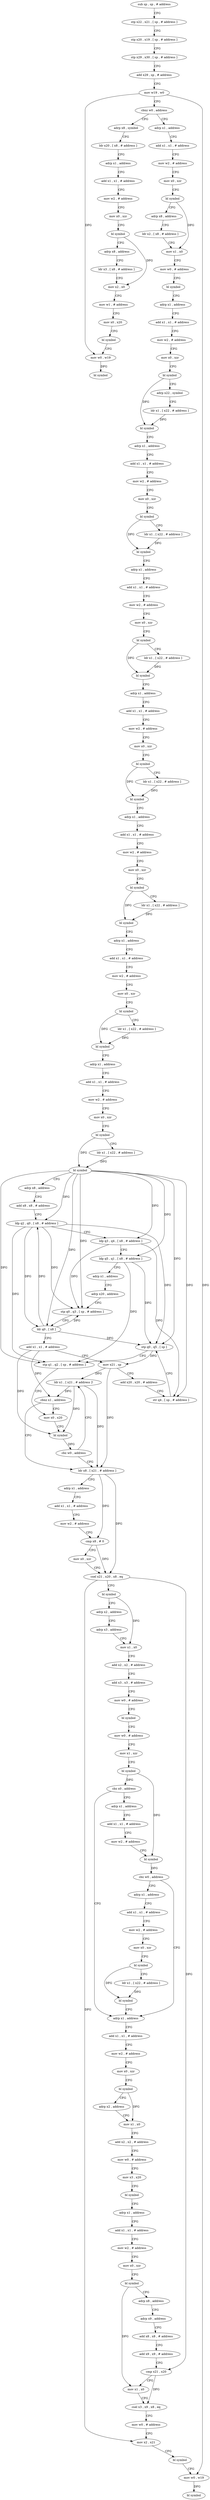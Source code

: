 digraph "func" {
"4200060" [label = "sub sp , sp , # address" ]
"4200064" [label = "stp x22 , x21 , [ sp , # address ]" ]
"4200068" [label = "stp x20 , x19 , [ sp , # address ]" ]
"4200072" [label = "stp x29 , x30 , [ sp , # address ]" ]
"4200076" [label = "add x29 , sp , # address" ]
"4200080" [label = "mov w19 , w0" ]
"4200084" [label = "cbnz w0 , address" ]
"4200644" [label = "adrp x8 , symbol" ]
"4200088" [label = "adrp x1 , address" ]
"4200648" [label = "ldr x20 , [ x8 , # address ]" ]
"4200652" [label = "adrp x1 , address" ]
"4200656" [label = "add x1 , x1 , # address" ]
"4200660" [label = "mov w2 , # address" ]
"4200664" [label = "mov x0 , xzr" ]
"4200668" [label = "bl symbol" ]
"4200672" [label = "adrp x8 , address" ]
"4200676" [label = "ldr x3 , [ x8 , # address ]" ]
"4200680" [label = "mov x2 , x0" ]
"4200684" [label = "mov w1 , # address" ]
"4200688" [label = "mov x0 , x20" ]
"4200692" [label = "bl symbol" ]
"4200696" [label = "mov w0 , w19" ]
"4200700" [label = "bl symbol" ]
"4200092" [label = "add x1 , x1 , # address" ]
"4200096" [label = "mov w2 , # address" ]
"4200100" [label = "mov x0 , xzr" ]
"4200104" [label = "bl symbol" ]
"4200108" [label = "adrp x8 , address" ]
"4200112" [label = "ldr x2 , [ x8 , # address ]" ]
"4200116" [label = "mov x1 , x0" ]
"4200120" [label = "mov w0 , # address" ]
"4200124" [label = "bl symbol" ]
"4200128" [label = "adrp x1 , address" ]
"4200132" [label = "add x1 , x1 , # address" ]
"4200136" [label = "mov w2 , # address" ]
"4200140" [label = "mov x0 , xzr" ]
"4200144" [label = "bl symbol" ]
"4200148" [label = "adrp x22 , symbol" ]
"4200152" [label = "ldr x1 , [ x22 , # address ]" ]
"4200156" [label = "bl symbol" ]
"4200160" [label = "adrp x1 , address" ]
"4200164" [label = "add x1 , x1 , # address" ]
"4200168" [label = "mov w2 , # address" ]
"4200172" [label = "mov x0 , xzr" ]
"4200176" [label = "bl symbol" ]
"4200180" [label = "ldr x1 , [ x22 , # address ]" ]
"4200184" [label = "bl symbol" ]
"4200188" [label = "adrp x1 , address" ]
"4200192" [label = "add x1 , x1 , # address" ]
"4200196" [label = "mov w2 , # address" ]
"4200200" [label = "mov x0 , xzr" ]
"4200204" [label = "bl symbol" ]
"4200208" [label = "ldr x1 , [ x22 , # address ]" ]
"4200212" [label = "bl symbol" ]
"4200216" [label = "adrp x1 , address" ]
"4200220" [label = "add x1 , x1 , # address" ]
"4200224" [label = "mov w2 , # address" ]
"4200228" [label = "mov x0 , xzr" ]
"4200232" [label = "bl symbol" ]
"4200236" [label = "ldr x1 , [ x22 , # address ]" ]
"4200240" [label = "bl symbol" ]
"4200244" [label = "adrp x1 , address" ]
"4200248" [label = "add x1 , x1 , # address" ]
"4200252" [label = "mov w2 , # address" ]
"4200256" [label = "mov x0 , xzr" ]
"4200260" [label = "bl symbol" ]
"4200264" [label = "ldr x1 , [ x22 , # address ]" ]
"4200268" [label = "bl symbol" ]
"4200272" [label = "adrp x1 , address" ]
"4200276" [label = "add x1 , x1 , # address" ]
"4200280" [label = "mov w2 , # address" ]
"4200284" [label = "mov x0 , xzr" ]
"4200288" [label = "bl symbol" ]
"4200292" [label = "ldr x1 , [ x22 , # address ]" ]
"4200296" [label = "bl symbol" ]
"4200300" [label = "adrp x1 , address" ]
"4200304" [label = "add x1 , x1 , # address" ]
"4200308" [label = "mov w2 , # address" ]
"4200312" [label = "mov x0 , xzr" ]
"4200316" [label = "bl symbol" ]
"4200320" [label = "ldr x1 , [ x22 , # address ]" ]
"4200324" [label = "bl symbol" ]
"4200328" [label = "adrp x8 , address" ]
"4200332" [label = "add x8 , x8 , # address" ]
"4200336" [label = "ldp q2 , q0 , [ x8 , # address ]" ]
"4200340" [label = "ldp q3 , q4 , [ x8 , # address ]" ]
"4200344" [label = "ldp q5 , q1 , [ x8 , # address ]" ]
"4200348" [label = "adrp x1 , address" ]
"4200352" [label = "adrp x20 , address" ]
"4200356" [label = "stp q0 , q3 , [ sp , # address ]" ]
"4200360" [label = "ldr q0 , [ x8 ]" ]
"4200364" [label = "add x1 , x1 , # address" ]
"4200368" [label = "mov x21 , sp" ]
"4200372" [label = "add x20 , x20 , # address" ]
"4200376" [label = "str q4 , [ sp , # address ]" ]
"4200380" [label = "stp q0 , q5 , [ sp ]" ]
"4200384" [label = "stp q1 , q2 , [ sp , # address ]" ]
"4200388" [label = "mov x0 , x20" ]
"4200408" [label = "ldr x8 , [ x21 , # address ]" ]
"4200412" [label = "adrp x1 , address" ]
"4200416" [label = "add x1 , x1 , # address" ]
"4200420" [label = "mov w2 , # address" ]
"4200424" [label = "cmp x8 , # 0" ]
"4200428" [label = "mov x0 , xzr" ]
"4200432" [label = "csel x21 , x20 , x8 , eq" ]
"4200436" [label = "bl symbol" ]
"4200440" [label = "adrp x2 , address" ]
"4200444" [label = "adrp x3 , address" ]
"4200448" [label = "mov x1 , x0" ]
"4200452" [label = "add x2 , x2 , # address" ]
"4200456" [label = "add x3 , x3 , # address" ]
"4200460" [label = "mov w0 , # address" ]
"4200464" [label = "bl symbol" ]
"4200468" [label = "mov w0 , # address" ]
"4200472" [label = "mov x1 , xzr" ]
"4200476" [label = "bl symbol" ]
"4200480" [label = "cbz x0 , address" ]
"4200532" [label = "adrp x1 , address" ]
"4200484" [label = "adrp x1 , address" ]
"4200400" [label = "ldr x1 , [ x21 , # address ]!" ]
"4200404" [label = "cbnz x1 , address" ]
"4200536" [label = "add x1 , x1 , # address" ]
"4200540" [label = "mov w2 , # address" ]
"4200544" [label = "mov x0 , xzr" ]
"4200548" [label = "bl symbol" ]
"4200552" [label = "adrp x2 , address" ]
"4200556" [label = "mov x1 , x0" ]
"4200560" [label = "add x2 , x2 , # address" ]
"4200564" [label = "mov w0 , # address" ]
"4200568" [label = "mov x3 , x20" ]
"4200572" [label = "bl symbol" ]
"4200576" [label = "adrp x1 , address" ]
"4200580" [label = "add x1 , x1 , # address" ]
"4200584" [label = "mov w2 , # address" ]
"4200588" [label = "mov x0 , xzr" ]
"4200592" [label = "bl symbol" ]
"4200596" [label = "adrp x8 , address" ]
"4200600" [label = "adrp x9 , address" ]
"4200604" [label = "add x8 , x8 , # address" ]
"4200608" [label = "add x9 , x9 , # address" ]
"4200612" [label = "cmp x21 , x20" ]
"4200616" [label = "mov x1 , x0" ]
"4200620" [label = "csel x3 , x9 , x8 , eq" ]
"4200624" [label = "mov w0 , # address" ]
"4200628" [label = "mov x2 , x21" ]
"4200632" [label = "bl symbol" ]
"4200636" [label = "mov w0 , w19" ]
"4200640" [label = "bl symbol" ]
"4200488" [label = "add x1 , x1 , # address" ]
"4200492" [label = "mov w2 , # address" ]
"4200496" [label = "bl symbol" ]
"4200500" [label = "cbz w0 , address" ]
"4200504" [label = "adrp x1 , address" ]
"4200392" [label = "bl symbol" ]
"4200396" [label = "cbz w0 , address" ]
"4200508" [label = "add x1 , x1 , # address" ]
"4200512" [label = "mov w2 , # address" ]
"4200516" [label = "mov x0 , xzr" ]
"4200520" [label = "bl symbol" ]
"4200524" [label = "ldr x1 , [ x22 , # address ]" ]
"4200528" [label = "bl symbol" ]
"4200060" -> "4200064" [ label = "CFG" ]
"4200064" -> "4200068" [ label = "CFG" ]
"4200068" -> "4200072" [ label = "CFG" ]
"4200072" -> "4200076" [ label = "CFG" ]
"4200076" -> "4200080" [ label = "CFG" ]
"4200080" -> "4200084" [ label = "CFG" ]
"4200080" -> "4200696" [ label = "DFG" ]
"4200080" -> "4200636" [ label = "DFG" ]
"4200084" -> "4200644" [ label = "CFG" ]
"4200084" -> "4200088" [ label = "CFG" ]
"4200644" -> "4200648" [ label = "CFG" ]
"4200088" -> "4200092" [ label = "CFG" ]
"4200648" -> "4200652" [ label = "CFG" ]
"4200652" -> "4200656" [ label = "CFG" ]
"4200656" -> "4200660" [ label = "CFG" ]
"4200660" -> "4200664" [ label = "CFG" ]
"4200664" -> "4200668" [ label = "CFG" ]
"4200668" -> "4200672" [ label = "CFG" ]
"4200668" -> "4200680" [ label = "DFG" ]
"4200672" -> "4200676" [ label = "CFG" ]
"4200676" -> "4200680" [ label = "CFG" ]
"4200680" -> "4200684" [ label = "CFG" ]
"4200684" -> "4200688" [ label = "CFG" ]
"4200688" -> "4200692" [ label = "CFG" ]
"4200692" -> "4200696" [ label = "CFG" ]
"4200696" -> "4200700" [ label = "DFG" ]
"4200092" -> "4200096" [ label = "CFG" ]
"4200096" -> "4200100" [ label = "CFG" ]
"4200100" -> "4200104" [ label = "CFG" ]
"4200104" -> "4200108" [ label = "CFG" ]
"4200104" -> "4200116" [ label = "DFG" ]
"4200108" -> "4200112" [ label = "CFG" ]
"4200112" -> "4200116" [ label = "CFG" ]
"4200116" -> "4200120" [ label = "CFG" ]
"4200120" -> "4200124" [ label = "CFG" ]
"4200124" -> "4200128" [ label = "CFG" ]
"4200128" -> "4200132" [ label = "CFG" ]
"4200132" -> "4200136" [ label = "CFG" ]
"4200136" -> "4200140" [ label = "CFG" ]
"4200140" -> "4200144" [ label = "CFG" ]
"4200144" -> "4200148" [ label = "CFG" ]
"4200144" -> "4200156" [ label = "DFG" ]
"4200148" -> "4200152" [ label = "CFG" ]
"4200152" -> "4200156" [ label = "DFG" ]
"4200156" -> "4200160" [ label = "CFG" ]
"4200160" -> "4200164" [ label = "CFG" ]
"4200164" -> "4200168" [ label = "CFG" ]
"4200168" -> "4200172" [ label = "CFG" ]
"4200172" -> "4200176" [ label = "CFG" ]
"4200176" -> "4200180" [ label = "CFG" ]
"4200176" -> "4200184" [ label = "DFG" ]
"4200180" -> "4200184" [ label = "DFG" ]
"4200184" -> "4200188" [ label = "CFG" ]
"4200188" -> "4200192" [ label = "CFG" ]
"4200192" -> "4200196" [ label = "CFG" ]
"4200196" -> "4200200" [ label = "CFG" ]
"4200200" -> "4200204" [ label = "CFG" ]
"4200204" -> "4200208" [ label = "CFG" ]
"4200204" -> "4200212" [ label = "DFG" ]
"4200208" -> "4200212" [ label = "DFG" ]
"4200212" -> "4200216" [ label = "CFG" ]
"4200216" -> "4200220" [ label = "CFG" ]
"4200220" -> "4200224" [ label = "CFG" ]
"4200224" -> "4200228" [ label = "CFG" ]
"4200228" -> "4200232" [ label = "CFG" ]
"4200232" -> "4200236" [ label = "CFG" ]
"4200232" -> "4200240" [ label = "DFG" ]
"4200236" -> "4200240" [ label = "DFG" ]
"4200240" -> "4200244" [ label = "CFG" ]
"4200244" -> "4200248" [ label = "CFG" ]
"4200248" -> "4200252" [ label = "CFG" ]
"4200252" -> "4200256" [ label = "CFG" ]
"4200256" -> "4200260" [ label = "CFG" ]
"4200260" -> "4200264" [ label = "CFG" ]
"4200260" -> "4200268" [ label = "DFG" ]
"4200264" -> "4200268" [ label = "DFG" ]
"4200268" -> "4200272" [ label = "CFG" ]
"4200272" -> "4200276" [ label = "CFG" ]
"4200276" -> "4200280" [ label = "CFG" ]
"4200280" -> "4200284" [ label = "CFG" ]
"4200284" -> "4200288" [ label = "CFG" ]
"4200288" -> "4200292" [ label = "CFG" ]
"4200288" -> "4200296" [ label = "DFG" ]
"4200292" -> "4200296" [ label = "DFG" ]
"4200296" -> "4200300" [ label = "CFG" ]
"4200300" -> "4200304" [ label = "CFG" ]
"4200304" -> "4200308" [ label = "CFG" ]
"4200308" -> "4200312" [ label = "CFG" ]
"4200312" -> "4200316" [ label = "CFG" ]
"4200316" -> "4200320" [ label = "CFG" ]
"4200316" -> "4200324" [ label = "DFG" ]
"4200320" -> "4200324" [ label = "DFG" ]
"4200324" -> "4200328" [ label = "CFG" ]
"4200324" -> "4200336" [ label = "DFG" ]
"4200324" -> "4200356" [ label = "DFG" ]
"4200324" -> "4200360" [ label = "DFG" ]
"4200324" -> "4200380" [ label = "DFG" ]
"4200324" -> "4200344" [ label = "DFG" ]
"4200324" -> "4200384" [ label = "DFG" ]
"4200324" -> "4200340" [ label = "DFG" ]
"4200324" -> "4200376" [ label = "DFG" ]
"4200328" -> "4200332" [ label = "CFG" ]
"4200332" -> "4200336" [ label = "CFG" ]
"4200336" -> "4200340" [ label = "CFG" ]
"4200336" -> "4200356" [ label = "DFG" ]
"4200336" -> "4200360" [ label = "DFG" ]
"4200336" -> "4200380" [ label = "DFG" ]
"4200336" -> "4200384" [ label = "DFG" ]
"4200340" -> "4200344" [ label = "CFG" ]
"4200340" -> "4200356" [ label = "DFG" ]
"4200340" -> "4200376" [ label = "DFG" ]
"4200344" -> "4200348" [ label = "CFG" ]
"4200344" -> "4200380" [ label = "DFG" ]
"4200344" -> "4200384" [ label = "DFG" ]
"4200348" -> "4200352" [ label = "CFG" ]
"4200352" -> "4200356" [ label = "CFG" ]
"4200356" -> "4200360" [ label = "CFG" ]
"4200360" -> "4200364" [ label = "CFG" ]
"4200360" -> "4200336" [ label = "DFG" ]
"4200360" -> "4200356" [ label = "DFG" ]
"4200360" -> "4200380" [ label = "DFG" ]
"4200364" -> "4200368" [ label = "CFG" ]
"4200364" -> "4200392" [ label = "DFG" ]
"4200364" -> "4200404" [ label = "DFG" ]
"4200368" -> "4200372" [ label = "CFG" ]
"4200368" -> "4200408" [ label = "DFG" ]
"4200368" -> "4200400" [ label = "DFG" ]
"4200372" -> "4200376" [ label = "CFG" ]
"4200376" -> "4200380" [ label = "CFG" ]
"4200380" -> "4200384" [ label = "CFG" ]
"4200380" -> "4200368" [ label = "DFG" ]
"4200384" -> "4200388" [ label = "CFG" ]
"4200388" -> "4200392" [ label = "CFG" ]
"4200408" -> "4200412" [ label = "CFG" ]
"4200408" -> "4200424" [ label = "DFG" ]
"4200408" -> "4200432" [ label = "DFG" ]
"4200412" -> "4200416" [ label = "CFG" ]
"4200416" -> "4200420" [ label = "CFG" ]
"4200420" -> "4200424" [ label = "CFG" ]
"4200424" -> "4200428" [ label = "CFG" ]
"4200424" -> "4200432" [ label = "DFG" ]
"4200428" -> "4200432" [ label = "CFG" ]
"4200432" -> "4200436" [ label = "CFG" ]
"4200432" -> "4200612" [ label = "DFG" ]
"4200432" -> "4200628" [ label = "DFG" ]
"4200436" -> "4200440" [ label = "CFG" ]
"4200436" -> "4200448" [ label = "DFG" ]
"4200440" -> "4200444" [ label = "CFG" ]
"4200444" -> "4200448" [ label = "CFG" ]
"4200448" -> "4200452" [ label = "CFG" ]
"4200452" -> "4200456" [ label = "CFG" ]
"4200456" -> "4200460" [ label = "CFG" ]
"4200460" -> "4200464" [ label = "CFG" ]
"4200464" -> "4200468" [ label = "CFG" ]
"4200468" -> "4200472" [ label = "CFG" ]
"4200472" -> "4200476" [ label = "CFG" ]
"4200476" -> "4200480" [ label = "DFG" ]
"4200476" -> "4200496" [ label = "DFG" ]
"4200480" -> "4200532" [ label = "CFG" ]
"4200480" -> "4200484" [ label = "CFG" ]
"4200532" -> "4200536" [ label = "CFG" ]
"4200484" -> "4200488" [ label = "CFG" ]
"4200400" -> "4200404" [ label = "DFG" ]
"4200400" -> "4200392" [ label = "DFG" ]
"4200400" -> "4200408" [ label = "DFG" ]
"4200404" -> "4200388" [ label = "CFG" ]
"4200404" -> "4200408" [ label = "CFG" ]
"4200536" -> "4200540" [ label = "CFG" ]
"4200540" -> "4200544" [ label = "CFG" ]
"4200544" -> "4200548" [ label = "CFG" ]
"4200548" -> "4200552" [ label = "CFG" ]
"4200548" -> "4200556" [ label = "DFG" ]
"4200552" -> "4200556" [ label = "CFG" ]
"4200556" -> "4200560" [ label = "CFG" ]
"4200560" -> "4200564" [ label = "CFG" ]
"4200564" -> "4200568" [ label = "CFG" ]
"4200568" -> "4200572" [ label = "CFG" ]
"4200572" -> "4200576" [ label = "CFG" ]
"4200576" -> "4200580" [ label = "CFG" ]
"4200580" -> "4200584" [ label = "CFG" ]
"4200584" -> "4200588" [ label = "CFG" ]
"4200588" -> "4200592" [ label = "CFG" ]
"4200592" -> "4200596" [ label = "CFG" ]
"4200592" -> "4200616" [ label = "DFG" ]
"4200596" -> "4200600" [ label = "CFG" ]
"4200600" -> "4200604" [ label = "CFG" ]
"4200604" -> "4200608" [ label = "CFG" ]
"4200608" -> "4200612" [ label = "CFG" ]
"4200612" -> "4200616" [ label = "CFG" ]
"4200612" -> "4200620" [ label = "DFG" ]
"4200616" -> "4200620" [ label = "CFG" ]
"4200620" -> "4200624" [ label = "CFG" ]
"4200624" -> "4200628" [ label = "CFG" ]
"4200628" -> "4200632" [ label = "CFG" ]
"4200632" -> "4200636" [ label = "CFG" ]
"4200636" -> "4200640" [ label = "DFG" ]
"4200488" -> "4200492" [ label = "CFG" ]
"4200492" -> "4200496" [ label = "CFG" ]
"4200496" -> "4200500" [ label = "DFG" ]
"4200500" -> "4200532" [ label = "CFG" ]
"4200500" -> "4200504" [ label = "CFG" ]
"4200504" -> "4200508" [ label = "CFG" ]
"4200392" -> "4200396" [ label = "DFG" ]
"4200396" -> "4200408" [ label = "CFG" ]
"4200396" -> "4200400" [ label = "CFG" ]
"4200508" -> "4200512" [ label = "CFG" ]
"4200512" -> "4200516" [ label = "CFG" ]
"4200516" -> "4200520" [ label = "CFG" ]
"4200520" -> "4200524" [ label = "CFG" ]
"4200520" -> "4200528" [ label = "DFG" ]
"4200524" -> "4200528" [ label = "DFG" ]
"4200528" -> "4200532" [ label = "CFG" ]
}
